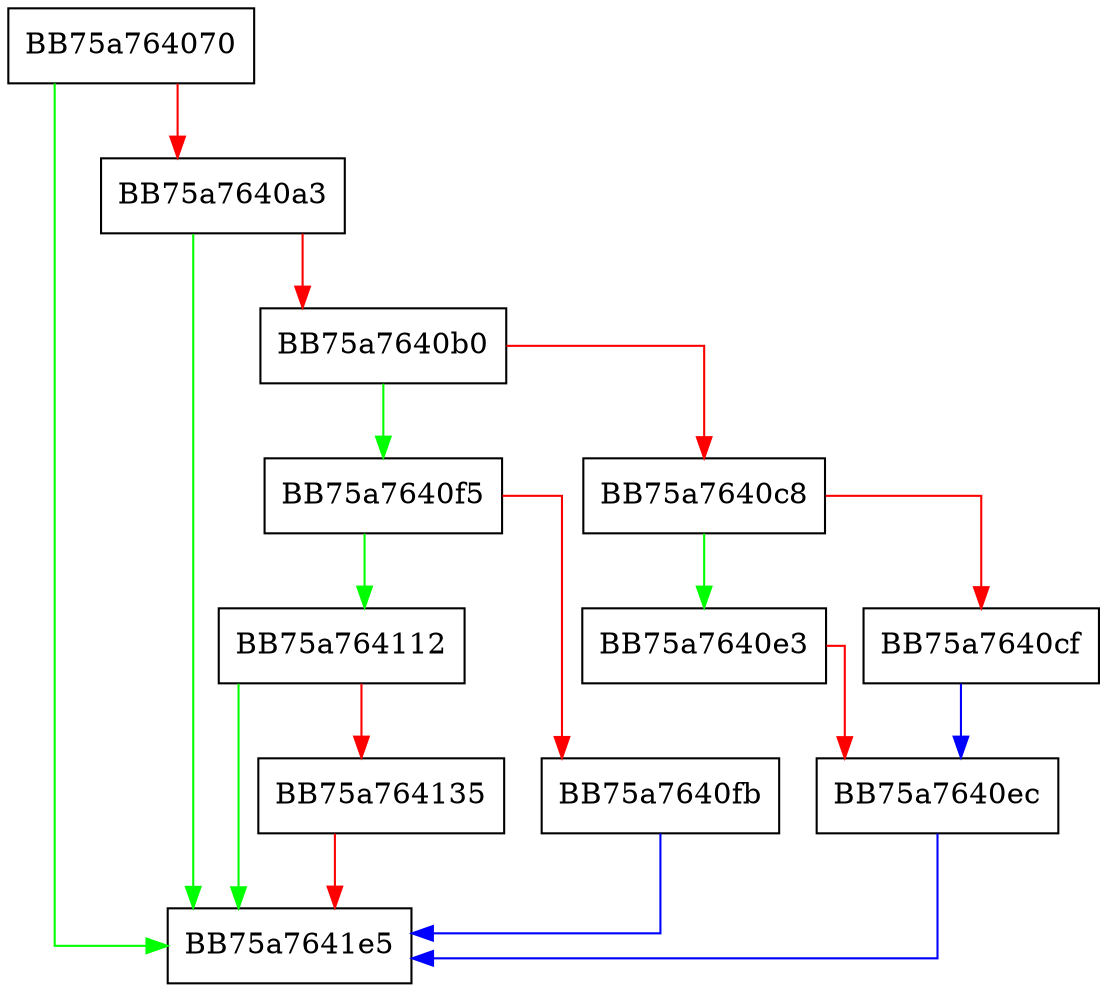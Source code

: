 digraph sqlite3DropIndex {
  node [shape="box"];
  graph [splines=ortho];
  BB75a764070 -> BB75a7641e5 [color="green"];
  BB75a764070 -> BB75a7640a3 [color="red"];
  BB75a7640a3 -> BB75a7641e5 [color="green"];
  BB75a7640a3 -> BB75a7640b0 [color="red"];
  BB75a7640b0 -> BB75a7640f5 [color="green"];
  BB75a7640b0 -> BB75a7640c8 [color="red"];
  BB75a7640c8 -> BB75a7640e3 [color="green"];
  BB75a7640c8 -> BB75a7640cf [color="red"];
  BB75a7640cf -> BB75a7640ec [color="blue"];
  BB75a7640e3 -> BB75a7640ec [color="red"];
  BB75a7640ec -> BB75a7641e5 [color="blue"];
  BB75a7640f5 -> BB75a764112 [color="green"];
  BB75a7640f5 -> BB75a7640fb [color="red"];
  BB75a7640fb -> BB75a7641e5 [color="blue"];
  BB75a764112 -> BB75a7641e5 [color="green"];
  BB75a764112 -> BB75a764135 [color="red"];
  BB75a764135 -> BB75a7641e5 [color="red"];
}